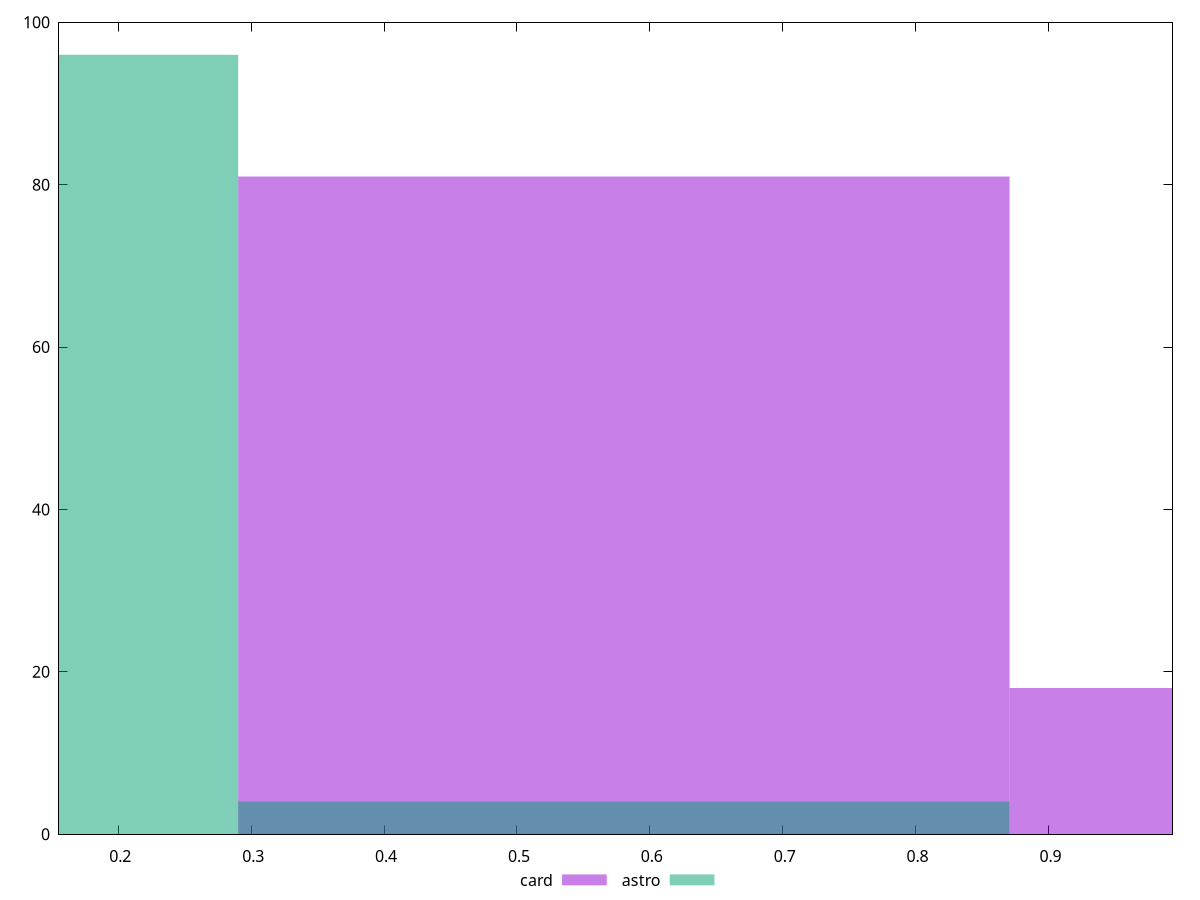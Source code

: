 reset

$card <<EOF
0.5804649371850279 81
1.1609298743700558 18
EOF

$astro <<EOF
0.5804649371850279 4
0 96
EOF

set key outside below
set boxwidth 0.5804649371850279
set xrange [0.15539206284950394:0.9933031652303399]
set yrange [0:100]
set trange [0:100]
set style fill transparent solid 0.5 noborder
set terminal svg size 640, 500 enhanced background rgb 'white'
set output "reports/report_00027_2021-02-24T12-40-31.850Z/meta/pScore/comparison/histogram/2_vs_3.svg"

plot $card title "card" with boxes, \
     $astro title "astro" with boxes

reset

